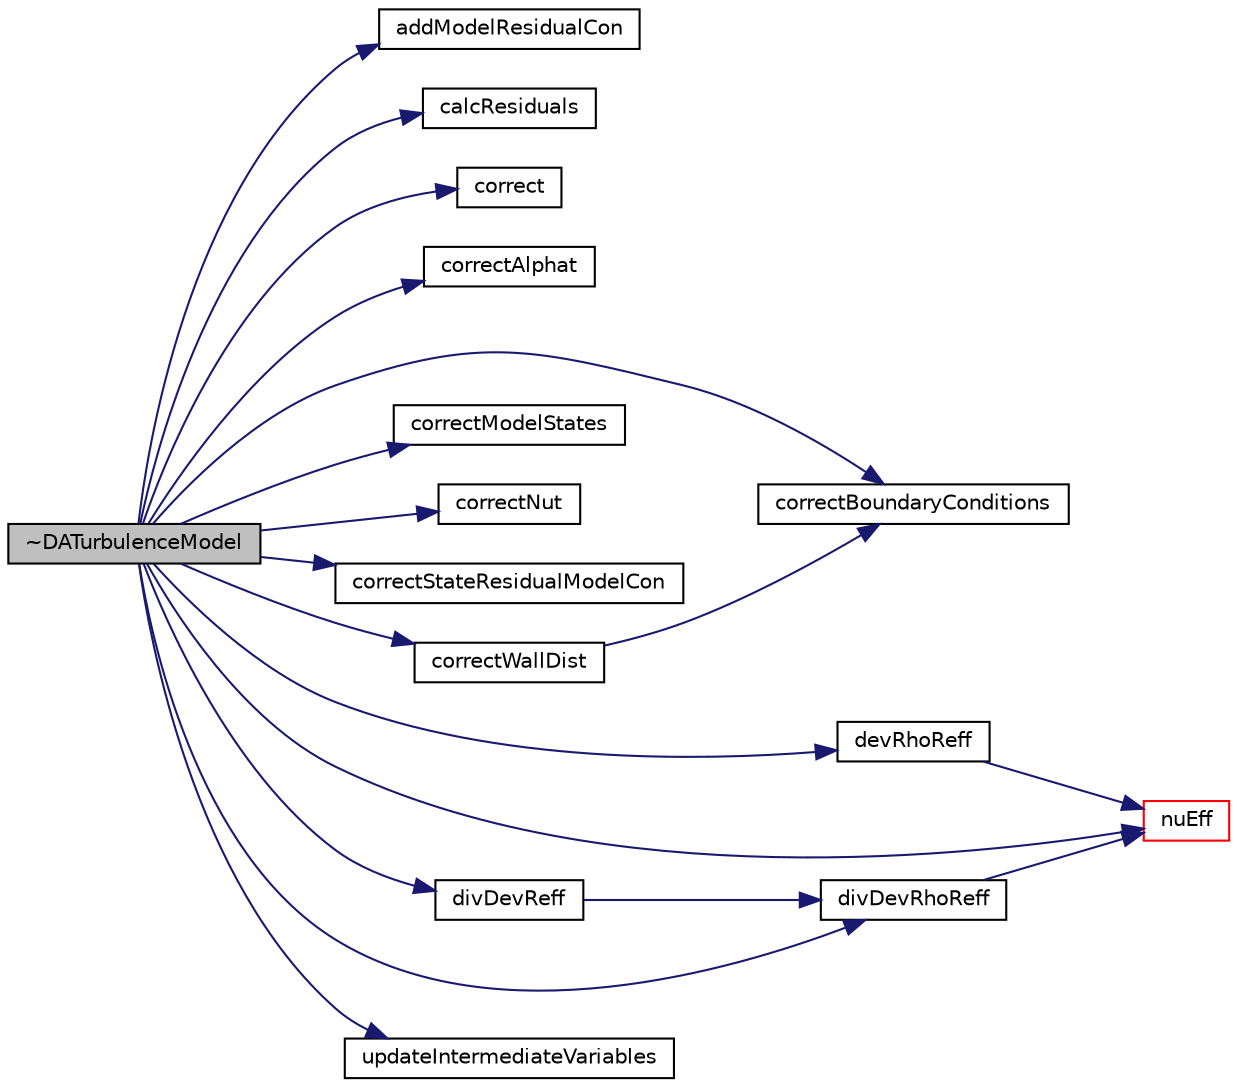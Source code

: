 digraph "~DATurbulenceModel"
{
  bgcolor="transparent";
  edge [fontname="Helvetica",fontsize="10",labelfontname="Helvetica",labelfontsize="10"];
  node [fontname="Helvetica",fontsize="10",shape=record];
  rankdir="LR";
  Node2 [label="~DATurbulenceModel",height=0.2,width=0.4,color="black", fillcolor="grey75", style="filled", fontcolor="black"];
  Node2 -> Node3 [color="midnightblue",fontsize="10",style="solid",fontname="Helvetica"];
  Node3 [label="addModelResidualCon",height=0.2,width=0.4,color="black",URL="$classFoam_1_1DATurbulenceModel.html#a582cd36c7470ee61350f126866919b45",tooltip="add the model residual connectivity to stateCon "];
  Node2 -> Node4 [color="midnightblue",fontsize="10",style="solid",fontname="Helvetica"];
  Node4 [label="calcResiduals",height=0.2,width=0.4,color="black",URL="$classFoam_1_1DATurbulenceModel.html#a5f3483c6db30769568050588ede0ca87",tooltip="compute the turbulence residuals "];
  Node2 -> Node5 [color="midnightblue",fontsize="10",style="solid",fontname="Helvetica"];
  Node5 [label="correct",height=0.2,width=0.4,color="black",URL="$classFoam_1_1DATurbulenceModel.html#a7e204aa62fa1c1f527e8f1c62dc62061",tooltip="solve the residual equations and update the state "];
  Node2 -> Node6 [color="midnightblue",fontsize="10",style="solid",fontname="Helvetica"];
  Node6 [label="correctAlphat",height=0.2,width=0.4,color="black",URL="$classFoam_1_1DATurbulenceModel.html#a5e8a2c41e3241f18628b18b4aede66ab",tooltip="update alphat "];
  Node2 -> Node7 [color="midnightblue",fontsize="10",style="solid",fontname="Helvetica"];
  Node7 [label="correctBoundaryConditions",height=0.2,width=0.4,color="black",URL="$classFoam_1_1DATurbulenceModel.html#ac5cf193857b59c2fcaa472ac06847a0d",tooltip="update turbulence variable boundary values "];
  Node2 -> Node8 [color="midnightblue",fontsize="10",style="solid",fontname="Helvetica"];
  Node8 [label="correctModelStates",height=0.2,width=0.4,color="black",URL="$classFoam_1_1DATurbulenceModel.html#a2d6fa8c2a7c6ca1a3fd7573de3dbc60b",tooltip="update the turbulence state for DAStateInfo::regStates_ "];
  Node2 -> Node9 [color="midnightblue",fontsize="10",style="solid",fontname="Helvetica"];
  Node9 [label="correctNut",height=0.2,width=0.4,color="black",URL="$classFoam_1_1DATurbulenceModel.html#a9c4c709ed37715b872b8011bd1ead80c",tooltip="update nut based on other turbulence variables and update the BCs "];
  Node2 -> Node10 [color="midnightblue",fontsize="10",style="solid",fontname="Helvetica"];
  Node10 [label="correctStateResidualModelCon",height=0.2,width=0.4,color="black",URL="$classFoam_1_1DATurbulenceModel.html#a0878ae196c9a0dcc497b0e0da7c7af62",tooltip="update the original variable connectivity for the adjoint state residuals in stateCon ..."];
  Node2 -> Node11 [color="midnightblue",fontsize="10",style="solid",fontname="Helvetica"];
  Node11 [label="correctWallDist",height=0.2,width=0.4,color="black",URL="$classFoam_1_1DATurbulenceModel.html#a468188aed006b948264e06f684802c85",tooltip="update wall distance for d_. Note: y_ will be automatically updated in mesh_ object ..."];
  Node11 -> Node7 [color="midnightblue",fontsize="10",style="solid",fontname="Helvetica"];
  Node2 -> Node12 [color="midnightblue",fontsize="10",style="solid",fontname="Helvetica"];
  Node12 [label="devRhoReff",height=0.2,width=0.4,color="black",URL="$classFoam_1_1DATurbulenceModel.html#aef94ed444c2b8b4b333665ea4792d692",tooltip="dev terms "];
  Node12 -> Node13 [color="midnightblue",fontsize="10",style="solid",fontname="Helvetica"];
  Node13 [label="nuEff",height=0.2,width=0.4,color="red",URL="$classFoam_1_1DATurbulenceModel.html#a8ab26f302189e92dac1700b9c30d0b13",tooltip="return effective viscosity "];
  Node2 -> Node15 [color="midnightblue",fontsize="10",style="solid",fontname="Helvetica"];
  Node15 [label="divDevReff",height=0.2,width=0.4,color="black",URL="$classFoam_1_1DATurbulenceModel.html#ad8359dd6d4725c9ccca5b9e6b6934b5f",tooltip="divDev terms "];
  Node15 -> Node16 [color="midnightblue",fontsize="10",style="solid",fontname="Helvetica"];
  Node16 [label="divDevRhoReff",height=0.2,width=0.4,color="black",URL="$classFoam_1_1DATurbulenceModel.html#a0c7033497464f2d4fd1241104e55bc51",tooltip="divDev terms "];
  Node16 -> Node13 [color="midnightblue",fontsize="10",style="solid",fontname="Helvetica"];
  Node2 -> Node16 [color="midnightblue",fontsize="10",style="solid",fontname="Helvetica"];
  Node2 -> Node13 [color="midnightblue",fontsize="10",style="solid",fontname="Helvetica"];
  Node2 -> Node17 [color="midnightblue",fontsize="10",style="solid",fontname="Helvetica"];
  Node17 [label="updateIntermediateVariables",height=0.2,width=0.4,color="black",URL="$classFoam_1_1DATurbulenceModel.html#a207d7ee6903c709a6306dd883239028b",tooltip="update any intermediate variables that are dependent on state variables and are used in calcResiduals..."];
}
